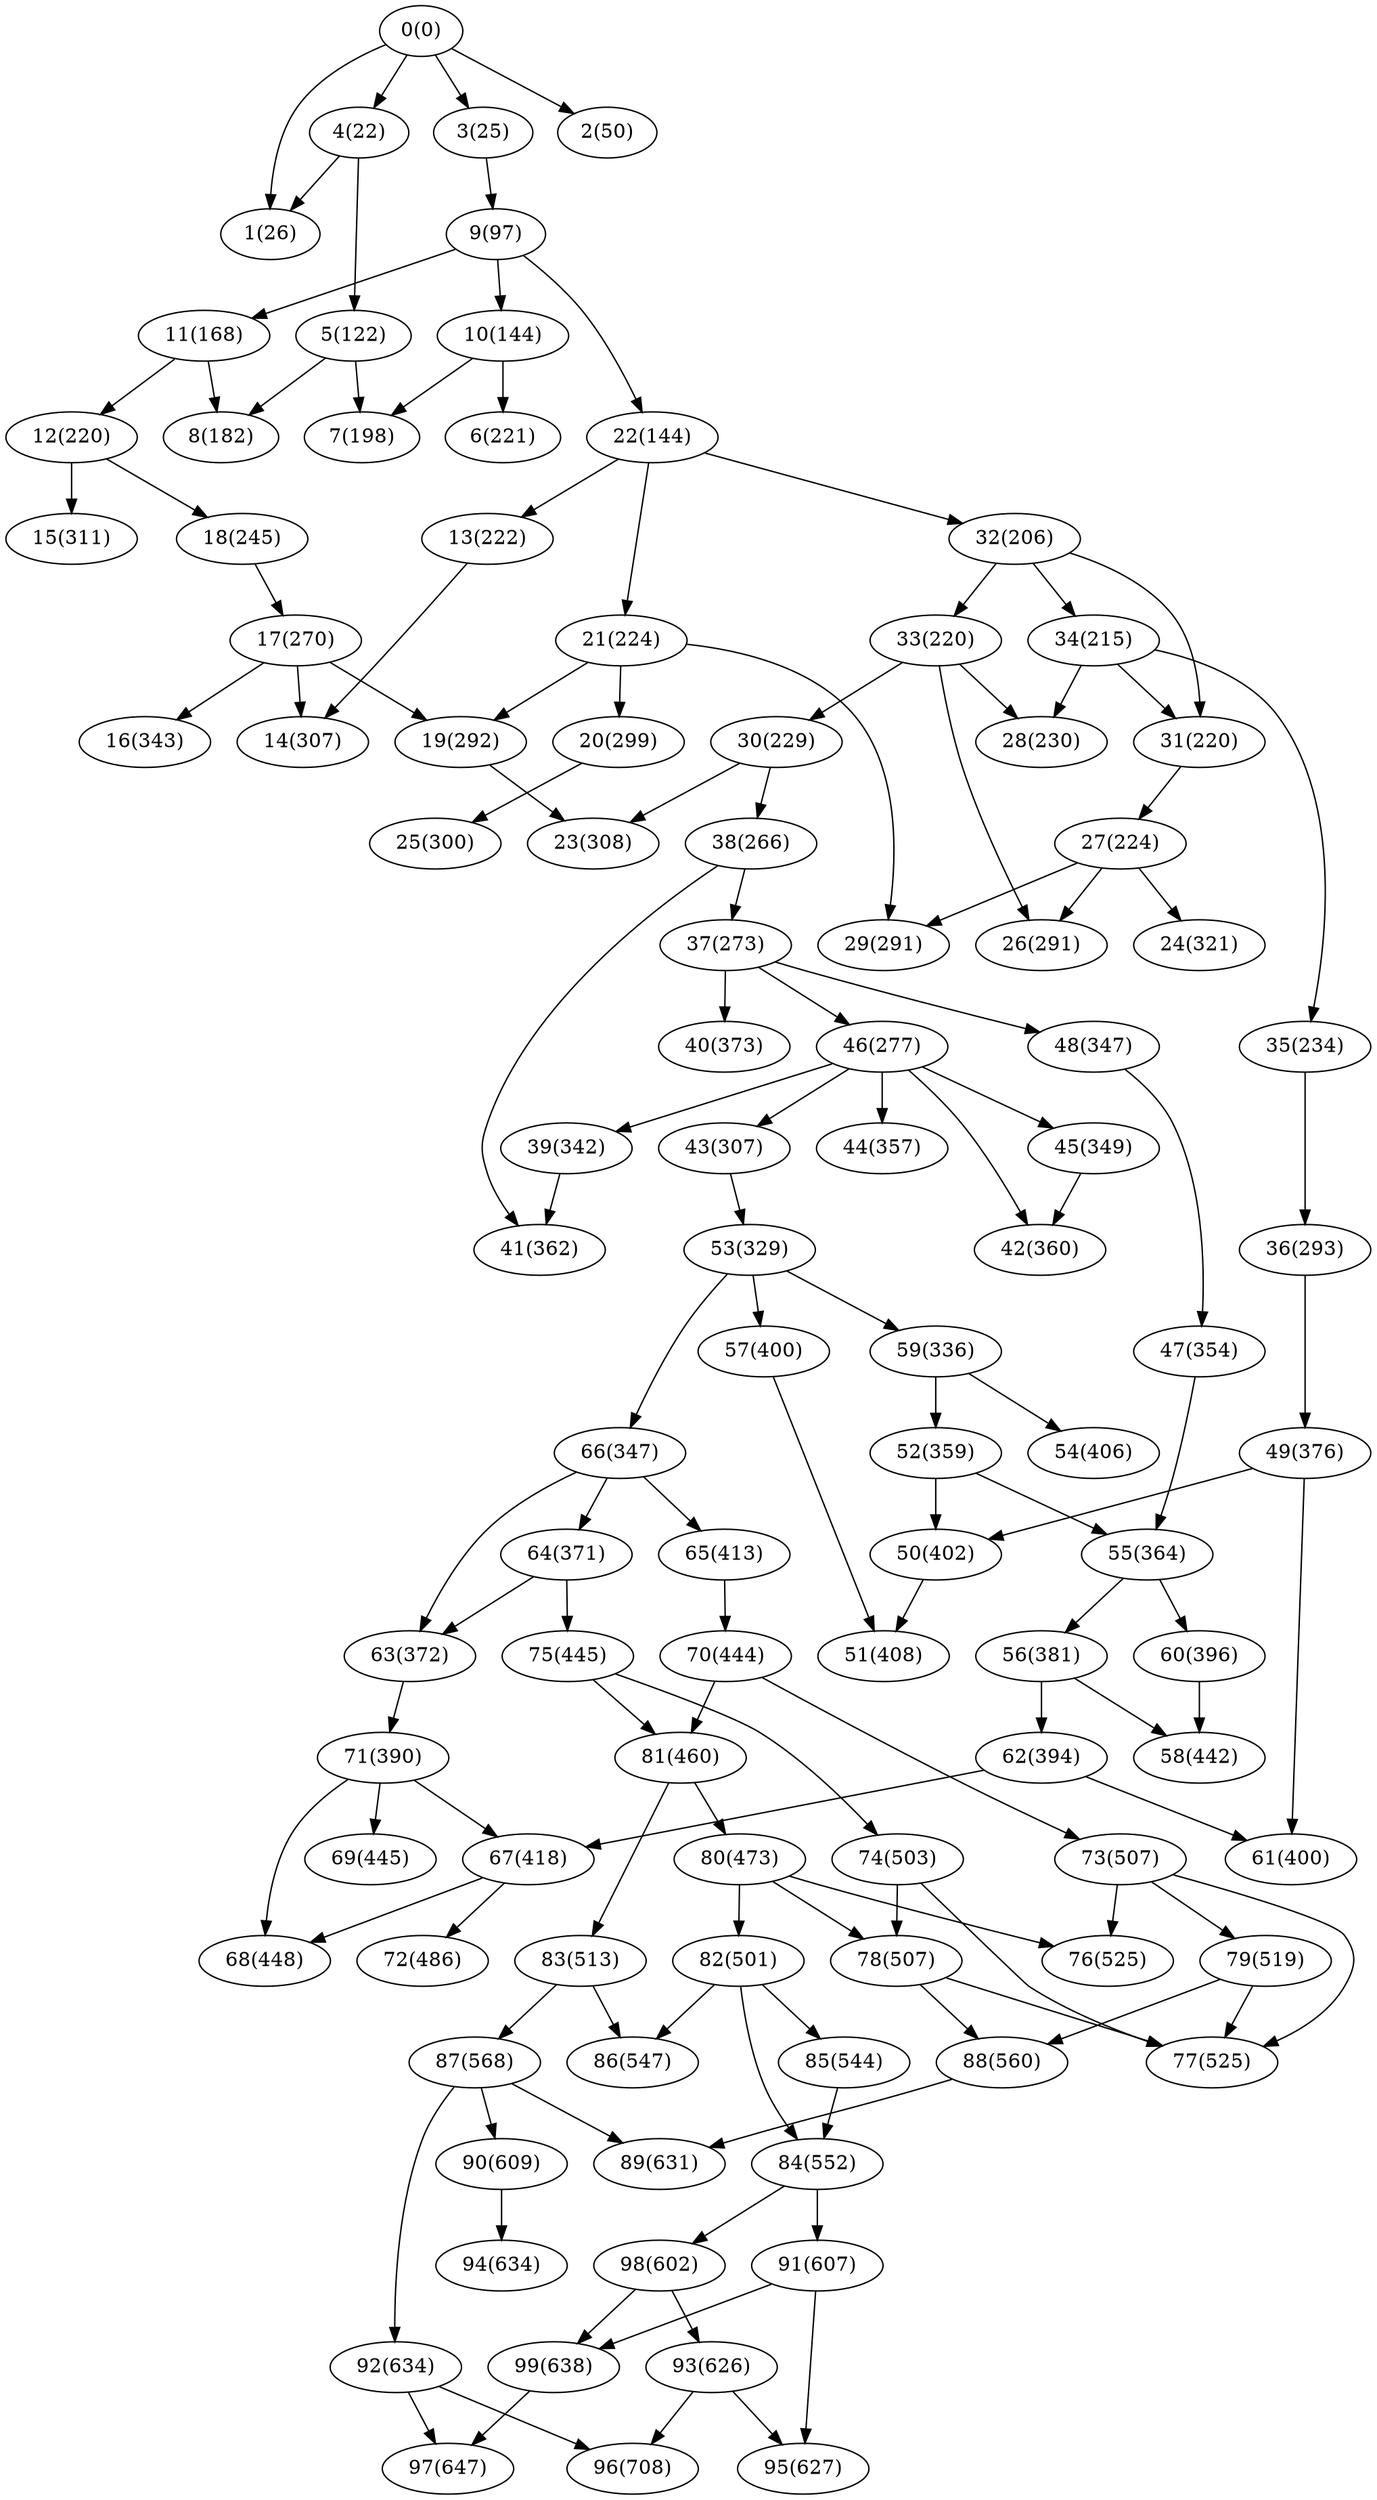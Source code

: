 digraph {
0 [label = "0(0)"]
1 [label = "1(26)"]
2 [label = "2(50)"]
3 [label = "3(25)"]
4 [label = "4(22)"]
5 [label = "5(122)"]
6 [label = "6(221)"]
7 [label = "7(198)"]
8 [label = "8(182)"]
9 [label = "9(97)"]
10 [label = "10(144)"]
11 [label = "11(168)"]
12 [label = "12(220)"]
13 [label = "13(222)"]
14 [label = "14(307)"]
15 [label = "15(311)"]
16 [label = "16(343)"]
17 [label = "17(270)"]
18 [label = "18(245)"]
19 [label = "19(292)"]
20 [label = "20(299)"]
21 [label = "21(224)"]
22 [label = "22(144)"]
23 [label = "23(308)"]
24 [label = "24(321)"]
25 [label = "25(300)"]
26 [label = "26(291)"]
27 [label = "27(224)"]
28 [label = "28(230)"]
29 [label = "29(291)"]
30 [label = "30(229)"]
31 [label = "31(220)"]
32 [label = "32(206)"]
33 [label = "33(220)"]
34 [label = "34(215)"]
35 [label = "35(234)"]
36 [label = "36(293)"]
37 [label = "37(273)"]
38 [label = "38(266)"]
39 [label = "39(342)"]
40 [label = "40(373)"]
41 [label = "41(362)"]
42 [label = "42(360)"]
43 [label = "43(307)"]
44 [label = "44(357)"]
45 [label = "45(349)"]
46 [label = "46(277)"]
47 [label = "47(354)"]
48 [label = "48(347)"]
49 [label = "49(376)"]
50 [label = "50(402)"]
51 [label = "51(408)"]
52 [label = "52(359)"]
53 [label = "53(329)"]
54 [label = "54(406)"]
55 [label = "55(364)"]
56 [label = "56(381)"]
57 [label = "57(400)"]
58 [label = "58(442)"]
59 [label = "59(336)"]
60 [label = "60(396)"]
61 [label = "61(400)"]
62 [label = "62(394)"]
63 [label = "63(372)"]
64 [label = "64(371)"]
65 [label = "65(413)"]
66 [label = "66(347)"]
67 [label = "67(418)"]
68 [label = "68(448)"]
69 [label = "69(445)"]
70 [label = "70(444)"]
71 [label = "71(390)"]
72 [label = "72(486)"]
73 [label = "73(507)"]
74 [label = "74(503)"]
75 [label = "75(445)"]
76 [label = "76(525)"]
77 [label = "77(525)"]
78 [label = "78(507)"]
79 [label = "79(519)"]
80 [label = "80(473)"]
81 [label = "81(460)"]
82 [label = "82(501)"]
83 [label = "83(513)"]
84 [label = "84(552)"]
85 [label = "85(544)"]
86 [label = "86(547)"]
87 [label = "87(568)"]
88 [label = "88(560)"]
89 [label = "89(631)"]
90 [label = "90(609)"]
91 [label = "91(607)"]
92 [label = "92(634)"]
93 [label = "93(626)"]
94 [label = "94(634)"]
95 [label = "95(627)"]
96 [label = "96(708)"]
97 [label = "97(647)"]
98 [label = "98(602)"]
99 [label = "99(638)"]
	0->1;
	0->2;
	0->3;
	0->4;
	4->1;
	4->5;
	3->9;
	9->10;
	9->11;
	9->22;
	5->7;
	5->8;
	22->13;
	22->21;
	22->32;
	10->6;
	10->7;
	11->8;
	11->12;
	32->31;
	32->33;
	32->34;
	34->28;
	34->31;
	34->35;
	31->27;
	33->26;
	33->28;
	33->30;
	12->15;
	12->18;
	13->14;
	27->24;
	27->26;
	27->29;
	21->19;
	21->20;
	21->29;
	30->23;
	30->38;
	35->36;
	18->17;
	38->37;
	38->41;
	17->14;
	17->16;
	17->19;
	37->40;
	37->46;
	37->48;
	46->39;
	46->42;
	46->43;
	46->44;
	46->45;
	19->23;
	36->49;
	20->25;
	43->53;
	53->57;
	53->59;
	53->66;
	59->52;
	59->54;
	39->41;
	66->63;
	66->64;
	66->65;
	48->47;
	45->42;
	47->55;
	52->50;
	52->55;
	55->56;
	55->60;
	64->63;
	64->75;
	63->71;
	49->50;
	49->61;
	56->58;
	56->62;
	71->67;
	71->68;
	71->69;
	62->61;
	62->67;
	60->58;
	57->51;
	50->51;
	65->70;
	67->68;
	67->72;
	70->73;
	70->81;
	75->74;
	75->81;
	81->80;
	81->83;
	80->76;
	80->78;
	80->82;
	82->84;
	82->85;
	82->86;
	74->77;
	74->78;
	78->77;
	78->88;
	73->76;
	73->77;
	73->79;
	83->86;
	83->87;
	79->77;
	79->88;
	85->84;
	84->91;
	84->98;
	88->89;
	87->89;
	87->90;
	87->92;
	98->93;
	98->99;
	91->95;
	91->99;
	90->94;
	93->95;
	93->96;
	92->96;
	92->97;
	99->97;
}